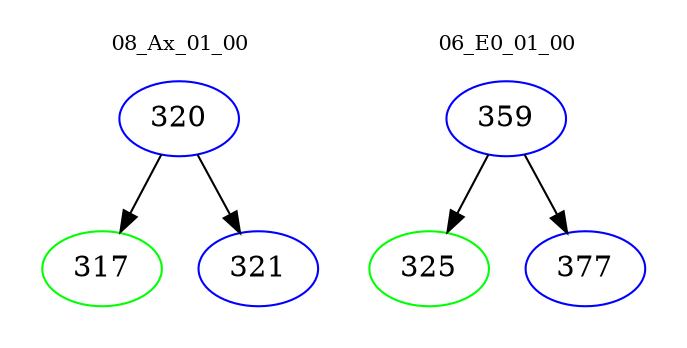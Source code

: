 digraph{
subgraph cluster_0 {
color = white
label = "08_Ax_01_00";
fontsize=10;
T0_320 [label="320", color="blue"]
T0_320 -> T0_317 [color="black"]
T0_317 [label="317", color="green"]
T0_320 -> T0_321 [color="black"]
T0_321 [label="321", color="blue"]
}
subgraph cluster_1 {
color = white
label = "06_E0_01_00";
fontsize=10;
T1_359 [label="359", color="blue"]
T1_359 -> T1_325 [color="black"]
T1_325 [label="325", color="green"]
T1_359 -> T1_377 [color="black"]
T1_377 [label="377", color="blue"]
}
}
